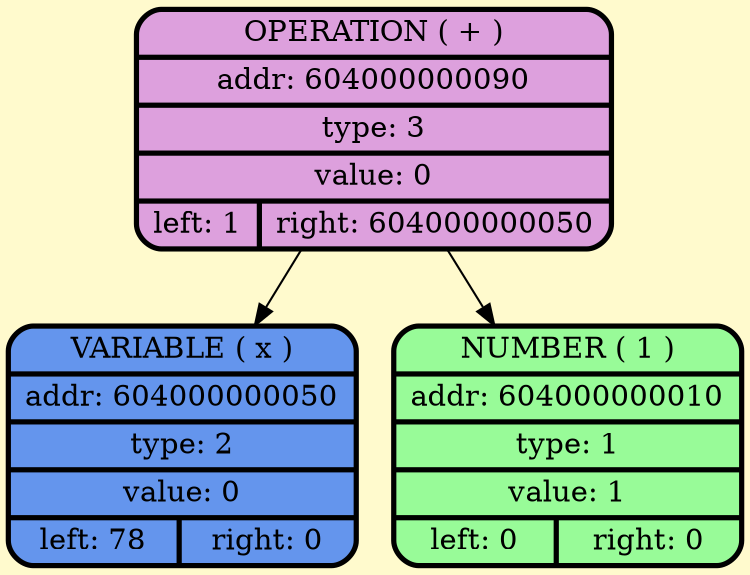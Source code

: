 digraph G {
    node [style=filled, fontcolor=darkblue, fillcolor=peachpuff, color="#252A34", penwidth=2.5];
    bgcolor="lemonchiffon";

node_0x604000000090 [shape=Mrecord; style = filled; fillcolor=plum; color = "#000000"; fontcolor = "#000000";label=" {OPERATION ( + ) | addr: 604000000090 | type: 3 | value: 0 | {left: 1 | right: 604000000050}} "];
    node_0x604000000050 [shape=Mrecord; style = filled; fillcolor = cornflowerblue; color = "#000000"; fontcolor = "#000000";  label="  {VARIABLE ( x )| addr: 604000000050 | type: 2| value: 0 | {left: 78 | right: 0}} "];
    node_0x604000000010 [shape=Mrecord; style = filled; fillcolor = palegreen; color = "#000000"; fontcolor = "#000000";  label="  {NUMBER ( 1 )| addr: 604000000010 | type: 1| value: 1 | {left: 0 | right: 0}} "];
    node_0x604000000090 -> node_0x604000000050;
    node_0x604000000090 -> node_0x604000000010;
}
